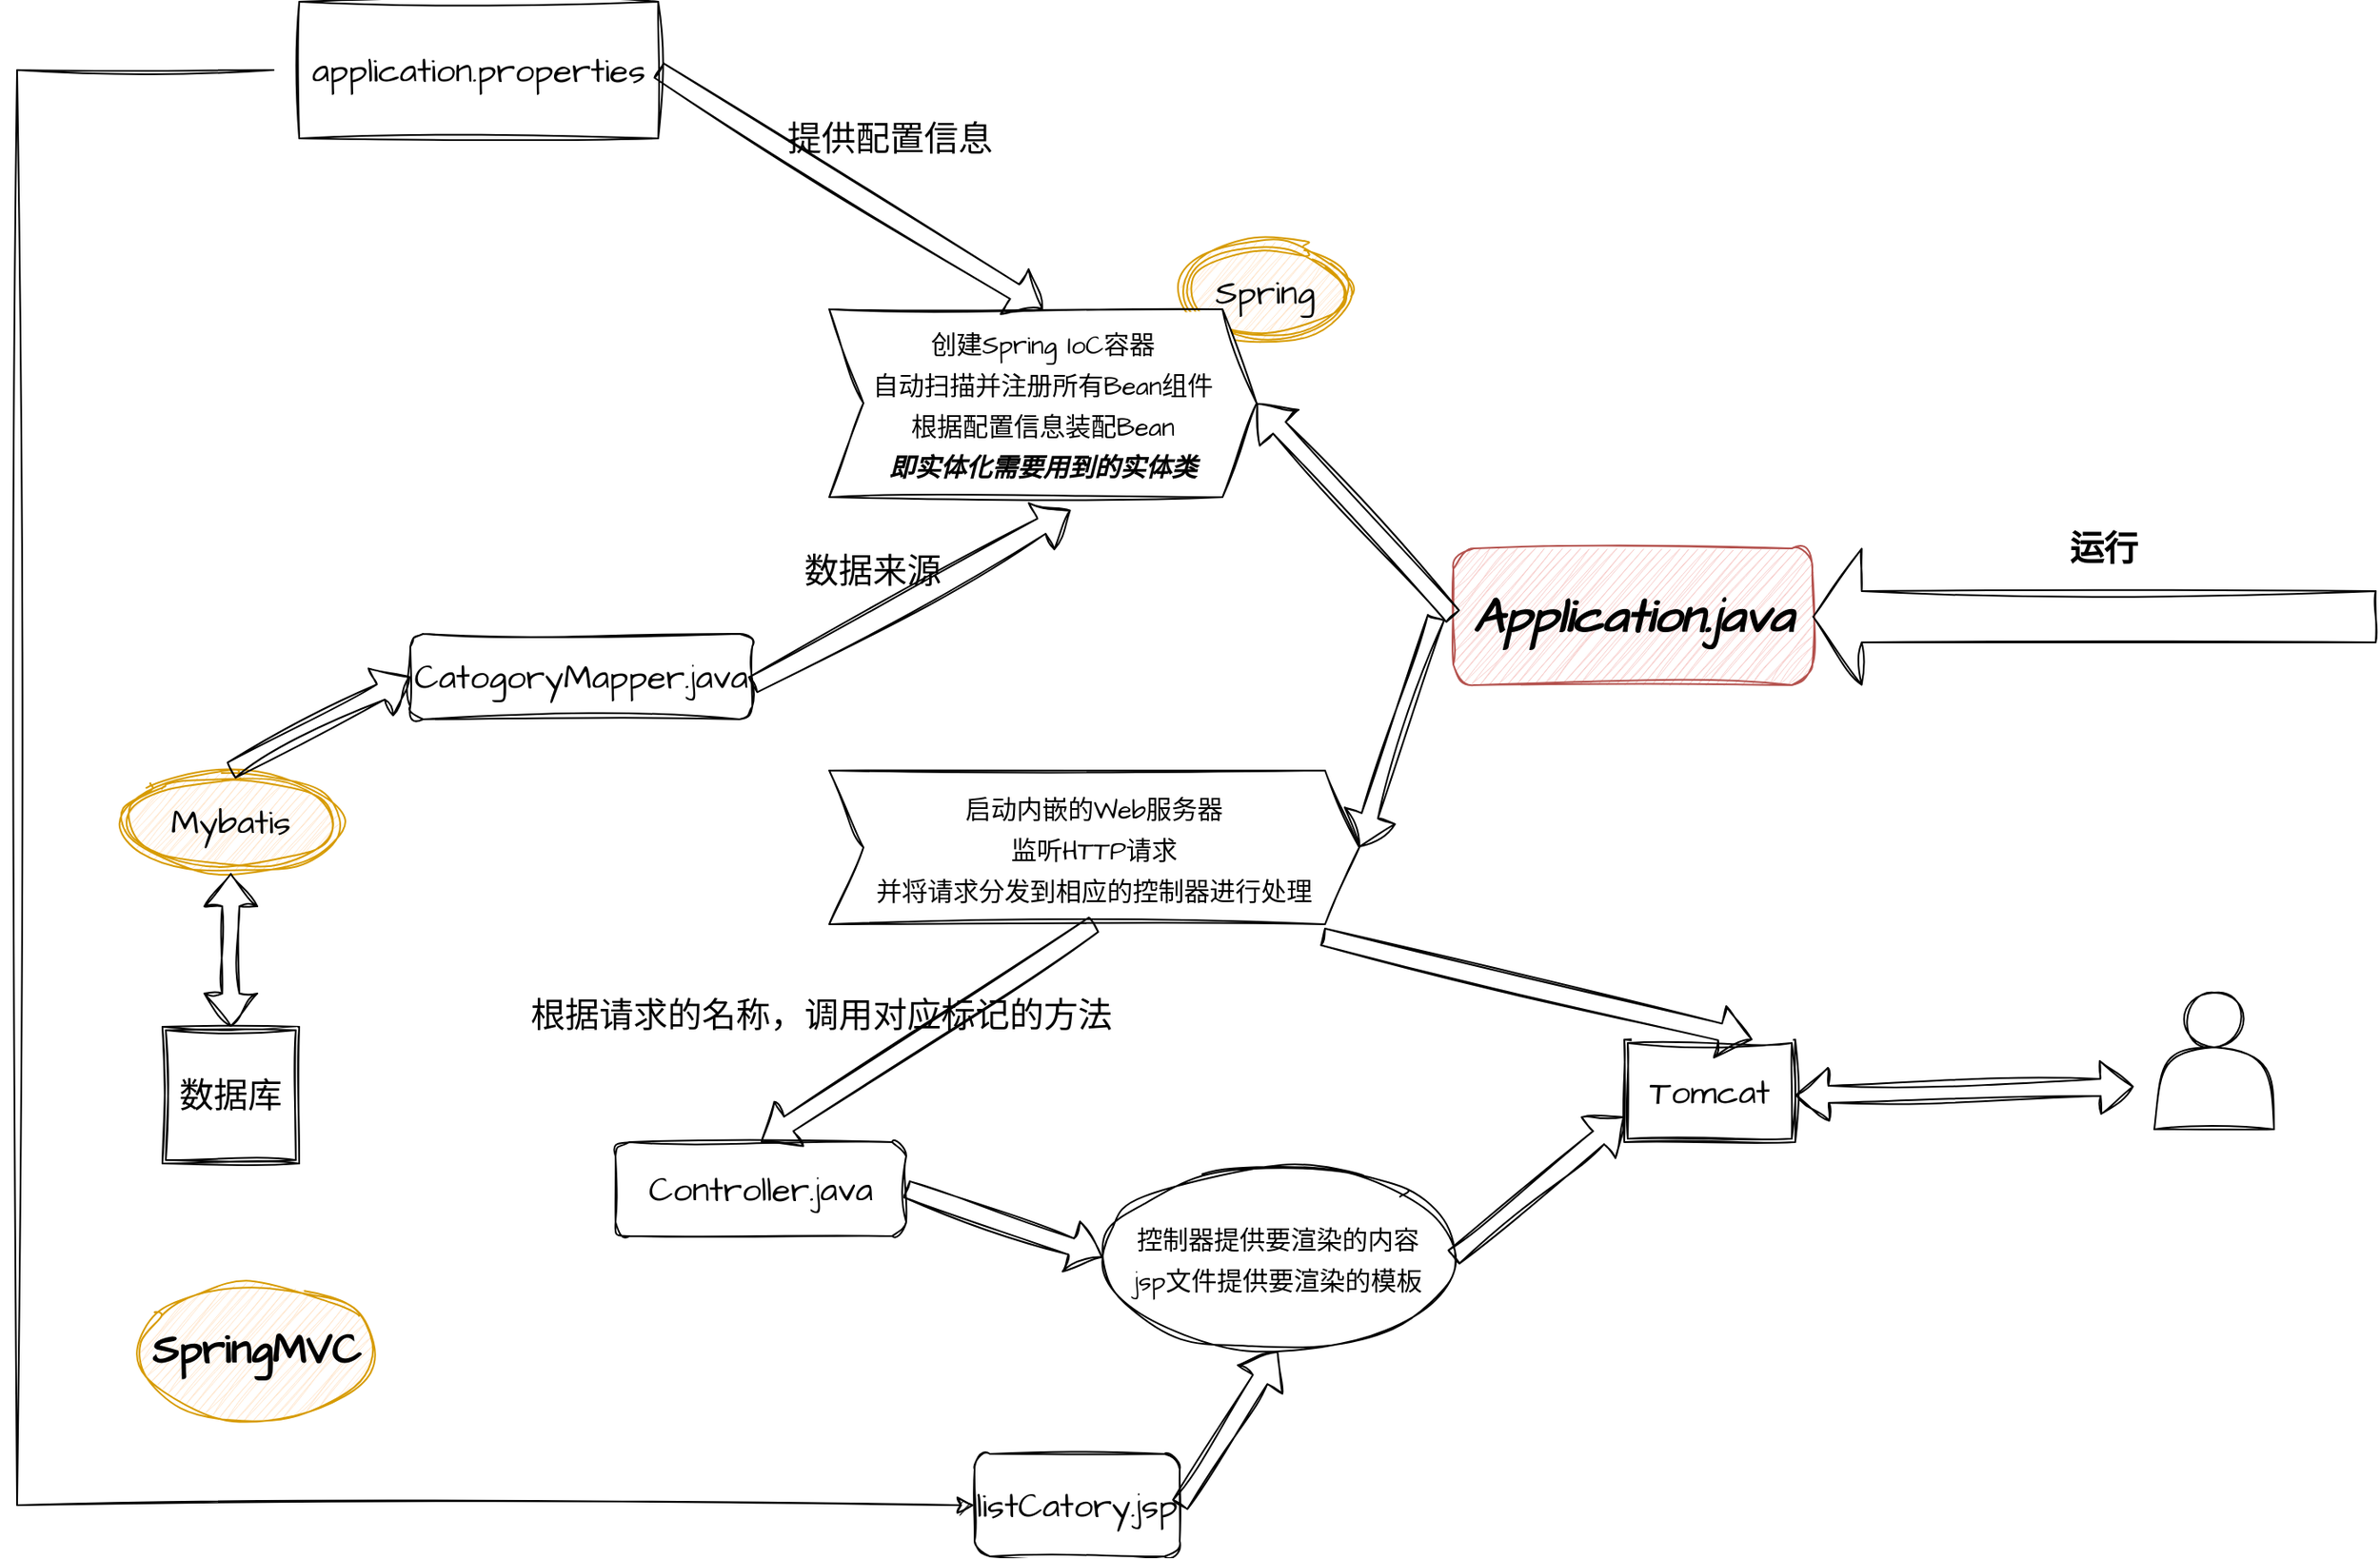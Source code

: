 <mxfile version="21.4.0" type="github">
  <diagram name="第 1 页" id="uDEOaM6BUH3uqSDQIJBq">
    <mxGraphModel dx="2068" dy="856" grid="1" gridSize="10" guides="1" tooltips="1" connect="1" arrows="1" fold="1" page="1" pageScale="1" pageWidth="1920" pageHeight="1200" math="0" shadow="0">
      <root>
        <mxCell id="0" />
        <mxCell id="1" parent="0" />
        <mxCell id="EhlJXv1trMDnH_j5cP6g-1" value="&lt;i style=&quot;&quot;&gt;&lt;b&gt;&lt;font style=&quot;font-size: 28px;&quot;&gt;Application.java&lt;/font&gt;&lt;/b&gt;&lt;/i&gt;" style="rounded=1;whiteSpace=wrap;html=1;sketch=1;hachureGap=4;jiggle=2;curveFitting=1;fontFamily=Architects Daughter;fontSource=https%3A%2F%2Ffonts.googleapis.com%2Fcss%3Ffamily%3DArchitects%2BDaughter;fontSize=20;fillColor=#f8cecc;strokeColor=#B5534F;" vertex="1" parent="1">
          <mxGeometry x="890" y="450" width="210" height="80" as="geometry" />
        </mxCell>
        <mxCell id="EhlJXv1trMDnH_j5cP6g-6" value="" style="shape=actor;whiteSpace=wrap;html=1;sketch=1;hachureGap=4;jiggle=2;curveFitting=1;fontFamily=Architects Daughter;fontSource=https%3A%2F%2Ffonts.googleapis.com%2Fcss%3Ffamily%3DArchitects%2BDaughter;fontSize=20;" vertex="1" parent="1">
          <mxGeometry x="1300" y="710" width="70" height="80" as="geometry" />
        </mxCell>
        <mxCell id="EhlJXv1trMDnH_j5cP6g-8" value="&lt;b&gt;运行&lt;/b&gt;" style="text;html=1;align=center;verticalAlign=middle;resizable=0;points=[];autosize=1;strokeColor=none;fillColor=none;fontSize=20;fontFamily=Architects Daughter;" vertex="1" parent="1">
          <mxGeometry x="1240" y="430" width="60" height="40" as="geometry" />
        </mxCell>
        <mxCell id="EhlJXv1trMDnH_j5cP6g-9" value="Tomcat" style="shape=ext;double=1;rounded=0;whiteSpace=wrap;html=1;sketch=1;hachureGap=4;jiggle=2;curveFitting=1;fontFamily=Architects Daughter;fontSource=https%3A%2F%2Ffonts.googleapis.com%2Fcss%3Ffamily%3DArchitects%2BDaughter;fontSize=20;" vertex="1" parent="1">
          <mxGeometry x="990" y="737.5" width="100" height="60" as="geometry" />
        </mxCell>
        <mxCell id="EhlJXv1trMDnH_j5cP6g-10" value="Spring" style="ellipse;shape=doubleEllipse;whiteSpace=wrap;html=1;sketch=1;hachureGap=4;jiggle=2;curveFitting=1;fontFamily=Architects Daughter;fontSource=https%3A%2F%2Ffonts.googleapis.com%2Fcss%3Ffamily%3DArchitects%2BDaughter;fontSize=20;fillColor=#ffe6cc;strokeColor=#d79b00;" vertex="1" parent="1">
          <mxGeometry x="730" y="270" width="100" height="60" as="geometry" />
        </mxCell>
        <mxCell id="EhlJXv1trMDnH_j5cP6g-11" value="&lt;font style=&quot;font-size: 24px;&quot;&gt;&lt;b&gt;SpringMVC&lt;/b&gt;&lt;/font&gt;" style="ellipse;whiteSpace=wrap;html=1;sketch=1;hachureGap=4;jiggle=2;curveFitting=1;fontFamily=Architects Daughter;fontSource=https%3A%2F%2Ffonts.googleapis.com%2Fcss%3Ffamily%3DArchitects%2BDaughter;fontSize=20;fillColor=#ffe6cc;strokeColor=#d79b00;" vertex="1" parent="1">
          <mxGeometry x="120" y="880" width="140" height="80" as="geometry" />
        </mxCell>
        <mxCell id="EhlJXv1trMDnH_j5cP6g-12" value="Mybatis" style="ellipse;shape=doubleEllipse;whiteSpace=wrap;html=1;sketch=1;hachureGap=4;jiggle=2;curveFitting=1;fontFamily=Architects Daughter;fontSource=https%3A%2F%2Ffonts.googleapis.com%2Fcss%3Ffamily%3DArchitects%2BDaughter;fontSize=20;fillColor=#ffe6cc;strokeColor=#d79b00;" vertex="1" parent="1">
          <mxGeometry x="110" y="580" width="130" height="60" as="geometry" />
        </mxCell>
        <mxCell id="EhlJXv1trMDnH_j5cP6g-14" value="Controller.java" style="rounded=1;whiteSpace=wrap;html=1;sketch=1;hachureGap=4;jiggle=2;curveFitting=1;fontFamily=Architects Daughter;fontSource=https%3A%2F%2Ffonts.googleapis.com%2Fcss%3Ffamily%3DArchitects%2BDaughter;fontSize=20;" vertex="1" parent="1">
          <mxGeometry x="400" y="797.5" width="170" height="55" as="geometry" />
        </mxCell>
        <mxCell id="EhlJXv1trMDnH_j5cP6g-15" value="CatogoryMapper.java" style="rounded=1;whiteSpace=wrap;html=1;sketch=1;hachureGap=4;jiggle=2;curveFitting=1;fontFamily=Architects Daughter;fontSource=https%3A%2F%2Ffonts.googleapis.com%2Fcss%3Ffamily%3DArchitects%2BDaughter;fontSize=20;" vertex="1" parent="1">
          <mxGeometry x="280" y="500" width="200" height="50" as="geometry" />
        </mxCell>
        <mxCell id="EhlJXv1trMDnH_j5cP6g-16" value="" style="shape=flexArrow;endArrow=classic;startArrow=classic;html=1;rounded=0;sketch=1;hachureGap=4;jiggle=2;curveFitting=1;fontFamily=Architects Daughter;fontSource=https%3A%2F%2Ffonts.googleapis.com%2Fcss%3Ffamily%3DArchitects%2BDaughter;fontSize=16;entryX=0.1;entryY=0.5;entryDx=0;entryDy=0;entryPerimeter=0;" edge="1" parent="1">
          <mxGeometry width="100" height="100" relative="1" as="geometry">
            <mxPoint x="1090" y="770" as="sourcePoint" />
            <mxPoint x="1288" y="765" as="targetPoint" />
          </mxGeometry>
        </mxCell>
        <mxCell id="EhlJXv1trMDnH_j5cP6g-29" value="数据库" style="shape=ext;double=1;whiteSpace=wrap;html=1;aspect=fixed;sketch=1;hachureGap=4;jiggle=2;curveFitting=1;fontFamily=Architects Daughter;fontSource=https%3A%2F%2Ffonts.googleapis.com%2Fcss%3Ffamily%3DArchitects%2BDaughter;fontSize=20;" vertex="1" parent="1">
          <mxGeometry x="135" y="730" width="80" height="80" as="geometry" />
        </mxCell>
        <mxCell id="EhlJXv1trMDnH_j5cP6g-30" value="&lt;font style=&quot;font-size: 15px;&quot;&gt;创建Spring IoC容器&lt;br&gt;自动扫描并注册所有Bean组件&lt;br&gt;根据配置信息装配Bean&lt;br&gt;&lt;i&gt;&lt;b&gt;即实体化需要用到的实体类&lt;/b&gt;&lt;/i&gt;&lt;br&gt;&lt;/font&gt;" style="shape=step;perimeter=stepPerimeter;whiteSpace=wrap;html=1;fixedSize=1;sketch=1;hachureGap=4;jiggle=2;curveFitting=1;fontFamily=Architects Daughter;fontSource=https%3A%2F%2Ffonts.googleapis.com%2Fcss%3Ffamily%3DArchitects%2BDaughter;fontSize=20;" vertex="1" parent="1">
          <mxGeometry x="525" y="310" width="250" height="110" as="geometry" />
        </mxCell>
        <mxCell id="EhlJXv1trMDnH_j5cP6g-31" value="" style="shape=flexArrow;endArrow=classic;startArrow=classic;html=1;rounded=0;sketch=1;hachureGap=4;jiggle=2;curveFitting=1;fontFamily=Architects Daughter;fontSource=https%3A%2F%2Ffonts.googleapis.com%2Fcss%3Ffamily%3DArchitects%2BDaughter;fontSize=16;entryX=0.5;entryY=1;entryDx=0;entryDy=0;exitX=0.5;exitY=0;exitDx=0;exitDy=0;" edge="1" parent="1" source="EhlJXv1trMDnH_j5cP6g-29" target="EhlJXv1trMDnH_j5cP6g-12">
          <mxGeometry width="100" height="100" relative="1" as="geometry">
            <mxPoint x="270" y="710" as="sourcePoint" />
            <mxPoint x="300" y="640" as="targetPoint" />
          </mxGeometry>
        </mxCell>
        <mxCell id="EhlJXv1trMDnH_j5cP6g-34" value="" style="shape=flexArrow;endArrow=classic;html=1;rounded=0;sketch=1;hachureGap=4;jiggle=2;curveFitting=1;fontFamily=Architects Daughter;fontSource=https%3A%2F%2Ffonts.googleapis.com%2Fcss%3Ffamily%3DArchitects%2BDaughter;fontSize=16;entryX=0.565;entryY=1.069;entryDx=0;entryDy=0;entryPerimeter=0;" edge="1" parent="1" target="EhlJXv1trMDnH_j5cP6g-30">
          <mxGeometry width="50" height="50" relative="1" as="geometry">
            <mxPoint x="480" y="530" as="sourcePoint" />
            <mxPoint x="530" y="480" as="targetPoint" />
          </mxGeometry>
        </mxCell>
        <mxCell id="EhlJXv1trMDnH_j5cP6g-35" value="" style="shape=flexArrow;endArrow=classic;html=1;rounded=0;sketch=1;hachureGap=4;jiggle=2;curveFitting=1;fontFamily=Architects Daughter;fontSource=https%3A%2F%2Ffonts.googleapis.com%2Fcss%3Ffamily%3DArchitects%2BDaughter;fontSize=16;exitX=0;exitY=0.5;exitDx=0;exitDy=0;entryX=1;entryY=0.5;entryDx=0;entryDy=0;" edge="1" parent="1" source="EhlJXv1trMDnH_j5cP6g-1" target="EhlJXv1trMDnH_j5cP6g-30">
          <mxGeometry width="50" height="50" relative="1" as="geometry">
            <mxPoint x="500" y="470" as="sourcePoint" />
            <mxPoint x="550" y="420" as="targetPoint" />
          </mxGeometry>
        </mxCell>
        <mxCell id="EhlJXv1trMDnH_j5cP6g-36" value="" style="shape=flexArrow;endArrow=classic;html=1;rounded=0;sketch=1;hachureGap=4;jiggle=2;curveFitting=1;fontFamily=Architects Daughter;fontSource=https%3A%2F%2Ffonts.googleapis.com%2Fcss%3Ffamily%3DArchitects%2BDaughter;fontSize=16;entryX=1;entryY=0.5;entryDx=0;entryDy=0;endWidth=48.571;endSize=9.12;width=30;" edge="1" parent="1" target="EhlJXv1trMDnH_j5cP6g-1">
          <mxGeometry width="50" height="50" relative="1" as="geometry">
            <mxPoint x="1430" y="490" as="sourcePoint" />
            <mxPoint x="750" y="490" as="targetPoint" />
          </mxGeometry>
        </mxCell>
        <mxCell id="EhlJXv1trMDnH_j5cP6g-37" value="数据来源" style="text;html=1;align=center;verticalAlign=middle;resizable=0;points=[];autosize=1;strokeColor=none;fillColor=none;fontSize=20;fontFamily=Architects Daughter;" vertex="1" parent="1">
          <mxGeometry x="500" y="443" width="100" height="40" as="geometry" />
        </mxCell>
        <mxCell id="EhlJXv1trMDnH_j5cP6g-44" value="application.properties" style="whiteSpace=wrap;html=1;sketch=1;hachureGap=4;jiggle=2;curveFitting=1;fontFamily=Architects Daughter;fontSource=https%3A%2F%2Ffonts.googleapis.com%2Fcss%3Ffamily%3DArchitects%2BDaughter;fontSize=20;" vertex="1" parent="1">
          <mxGeometry x="215" y="130" width="210" height="80" as="geometry" />
        </mxCell>
        <mxCell id="EhlJXv1trMDnH_j5cP6g-45" value="" style="shape=flexArrow;endArrow=classic;html=1;rounded=0;sketch=1;hachureGap=4;jiggle=2;curveFitting=1;fontFamily=Architects Daughter;fontSource=https%3A%2F%2Ffonts.googleapis.com%2Fcss%3Ffamily%3DArchitects%2BDaughter;fontSize=16;entryX=0;entryY=0.5;entryDx=0;entryDy=0;exitX=0.5;exitY=0;exitDx=0;exitDy=0;" edge="1" parent="1" source="EhlJXv1trMDnH_j5cP6g-12" target="EhlJXv1trMDnH_j5cP6g-15">
          <mxGeometry width="50" height="50" relative="1" as="geometry">
            <mxPoint x="590" y="570" as="sourcePoint" />
            <mxPoint x="640" y="520" as="targetPoint" />
          </mxGeometry>
        </mxCell>
        <mxCell id="EhlJXv1trMDnH_j5cP6g-46" value="" style="shape=flexArrow;endArrow=classic;html=1;rounded=0;sketch=1;hachureGap=4;jiggle=2;curveFitting=1;fontFamily=Architects Daughter;fontSource=https%3A%2F%2Ffonts.googleapis.com%2Fcss%3Ffamily%3DArchitects%2BDaughter;fontSize=16;exitX=1;exitY=0.5;exitDx=0;exitDy=0;entryX=0.5;entryY=0;entryDx=0;entryDy=0;" edge="1" parent="1" source="EhlJXv1trMDnH_j5cP6g-44" target="EhlJXv1trMDnH_j5cP6g-30">
          <mxGeometry width="50" height="50" relative="1" as="geometry">
            <mxPoint x="590" y="570" as="sourcePoint" />
            <mxPoint x="640" y="520" as="targetPoint" />
          </mxGeometry>
        </mxCell>
        <mxCell id="EhlJXv1trMDnH_j5cP6g-47" value="提供配置信息" style="text;html=1;align=center;verticalAlign=middle;resizable=0;points=[];autosize=1;strokeColor=none;fillColor=none;fontSize=20;fontFamily=Architects Daughter;" vertex="1" parent="1">
          <mxGeometry x="490" y="190" width="140" height="40" as="geometry" />
        </mxCell>
        <mxCell id="EhlJXv1trMDnH_j5cP6g-48" value="&lt;font style=&quot;font-size: 15px;&quot;&gt;启动内嵌的Web服务器&lt;br&gt;监听HTTP请求&lt;br&gt;并将请求分发到相应的控制器进行处理&lt;/font&gt;" style="shape=step;perimeter=stepPerimeter;whiteSpace=wrap;html=1;fixedSize=1;sketch=1;hachureGap=4;jiggle=2;curveFitting=1;fontFamily=Architects Daughter;fontSource=https%3A%2F%2Ffonts.googleapis.com%2Fcss%3Ffamily%3DArchitects%2BDaughter;fontSize=20;" vertex="1" parent="1">
          <mxGeometry x="525" y="580" width="310" height="90" as="geometry" />
        </mxCell>
        <mxCell id="EhlJXv1trMDnH_j5cP6g-54" value="" style="shape=flexArrow;endArrow=classic;html=1;rounded=0;sketch=1;hachureGap=4;jiggle=2;curveFitting=1;fontFamily=Architects Daughter;fontSource=https%3A%2F%2Ffonts.googleapis.com%2Fcss%3Ffamily%3DArchitects%2BDaughter;fontSize=16;entryX=1;entryY=0.5;entryDx=0;entryDy=0;" edge="1" parent="1" target="EhlJXv1trMDnH_j5cP6g-48">
          <mxGeometry width="50" height="50" relative="1" as="geometry">
            <mxPoint x="880" y="490" as="sourcePoint" />
            <mxPoint x="940" y="530" as="targetPoint" />
          </mxGeometry>
        </mxCell>
        <mxCell id="EhlJXv1trMDnH_j5cP6g-55" value="" style="shape=flexArrow;endArrow=classic;html=1;rounded=0;sketch=1;hachureGap=4;jiggle=2;curveFitting=1;fontFamily=Architects Daughter;fontSource=https%3A%2F%2Ffonts.googleapis.com%2Fcss%3Ffamily%3DArchitects%2BDaughter;fontSize=16;entryX=0.5;entryY=0;entryDx=0;entryDy=0;exitX=0.5;exitY=1;exitDx=0;exitDy=0;" edge="1" parent="1" source="EhlJXv1trMDnH_j5cP6g-48" target="EhlJXv1trMDnH_j5cP6g-14">
          <mxGeometry width="50" height="50" relative="1" as="geometry">
            <mxPoint x="920" y="770" as="sourcePoint" />
            <mxPoint x="970" y="720" as="targetPoint" />
          </mxGeometry>
        </mxCell>
        <mxCell id="EhlJXv1trMDnH_j5cP6g-58" value="" style="shape=flexArrow;endArrow=classic;html=1;rounded=0;sketch=1;hachureGap=4;jiggle=2;curveFitting=1;fontFamily=Architects Daughter;fontSource=https%3A%2F%2Ffonts.googleapis.com%2Fcss%3Ffamily%3DArchitects%2BDaughter;fontSize=16;entryX=0.75;entryY=0;entryDx=0;entryDy=0;exitX=0.93;exitY=1.081;exitDx=0;exitDy=0;exitPerimeter=0;" edge="1" parent="1" source="EhlJXv1trMDnH_j5cP6g-48" target="EhlJXv1trMDnH_j5cP6g-9">
          <mxGeometry width="50" height="50" relative="1" as="geometry">
            <mxPoint x="850" y="760" as="sourcePoint" />
            <mxPoint x="900" y="710" as="targetPoint" />
          </mxGeometry>
        </mxCell>
        <mxCell id="EhlJXv1trMDnH_j5cP6g-60" value="根据请求的名称，调用对应标记的方法" style="text;html=1;align=center;verticalAlign=middle;resizable=0;points=[];autosize=1;strokeColor=none;fillColor=none;fontSize=20;fontFamily=Architects Daughter;" vertex="1" parent="1">
          <mxGeometry x="340" y="703" width="360" height="40" as="geometry" />
        </mxCell>
        <mxCell id="EhlJXv1trMDnH_j5cP6g-62" value="listCatory.jsp" style="rounded=1;whiteSpace=wrap;html=1;sketch=1;hachureGap=4;jiggle=2;curveFitting=1;fontFamily=Architects Daughter;fontSource=https%3A%2F%2Ffonts.googleapis.com%2Fcss%3Ffamily%3DArchitects%2BDaughter;fontSize=20;" vertex="1" parent="1">
          <mxGeometry x="610" y="980" width="120" height="60" as="geometry" />
        </mxCell>
        <mxCell id="EhlJXv1trMDnH_j5cP6g-64" value="" style="edgeStyle=elbowEdgeStyle;elbow=horizontal;endArrow=classic;html=1;curved=0;rounded=0;endSize=8;startSize=8;sketch=1;hachureGap=4;jiggle=2;curveFitting=1;fontFamily=Architects Daughter;fontSource=https%3A%2F%2Ffonts.googleapis.com%2Fcss%3Ffamily%3DArchitects%2BDaughter;fontSize=16;entryX=0;entryY=0.5;entryDx=0;entryDy=0;" edge="1" parent="1" target="EhlJXv1trMDnH_j5cP6g-62">
          <mxGeometry width="50" height="50" relative="1" as="geometry">
            <mxPoint x="200" y="170" as="sourcePoint" />
            <mxPoint x="140" y="320" as="targetPoint" />
            <Array as="points">
              <mxPoint x="50" y="660" />
            </Array>
          </mxGeometry>
        </mxCell>
        <mxCell id="EhlJXv1trMDnH_j5cP6g-66" value="&lt;font style=&quot;font-size: 15px;&quot;&gt;控制器提供要渲染的内容&lt;br&gt;jsp文件提供要渲染的模板&lt;/font&gt;" style="ellipse;whiteSpace=wrap;html=1;sketch=1;hachureGap=4;jiggle=2;curveFitting=1;fontFamily=Architects Daughter;fontSource=https%3A%2F%2Ffonts.googleapis.com%2Fcss%3Ffamily%3DArchitects%2BDaughter;fontSize=20;" vertex="1" parent="1">
          <mxGeometry x="685" y="810" width="205" height="110" as="geometry" />
        </mxCell>
        <mxCell id="EhlJXv1trMDnH_j5cP6g-68" value="" style="shape=flexArrow;endArrow=classic;html=1;rounded=0;sketch=1;hachureGap=4;jiggle=2;curveFitting=1;fontFamily=Architects Daughter;fontSource=https%3A%2F%2Ffonts.googleapis.com%2Fcss%3Ffamily%3DArchitects%2BDaughter;fontSize=16;entryX=0;entryY=0.5;entryDx=0;entryDy=0;exitX=1;exitY=0.5;exitDx=0;exitDy=0;" edge="1" parent="1" source="EhlJXv1trMDnH_j5cP6g-14" target="EhlJXv1trMDnH_j5cP6g-66">
          <mxGeometry width="50" height="50" relative="1" as="geometry">
            <mxPoint x="590" y="800" as="sourcePoint" />
            <mxPoint x="640" y="750" as="targetPoint" />
          </mxGeometry>
        </mxCell>
        <mxCell id="EhlJXv1trMDnH_j5cP6g-69" value="" style="shape=flexArrow;endArrow=classic;html=1;rounded=0;sketch=1;hachureGap=4;jiggle=2;curveFitting=1;fontFamily=Architects Daughter;fontSource=https%3A%2F%2Ffonts.googleapis.com%2Fcss%3Ffamily%3DArchitects%2BDaughter;fontSize=16;exitX=1;exitY=0.5;exitDx=0;exitDy=0;entryX=0.5;entryY=1;entryDx=0;entryDy=0;" edge="1" parent="1" source="EhlJXv1trMDnH_j5cP6g-62" target="EhlJXv1trMDnH_j5cP6g-66">
          <mxGeometry width="50" height="50" relative="1" as="geometry">
            <mxPoint x="590" y="800" as="sourcePoint" />
            <mxPoint x="640" y="750" as="targetPoint" />
          </mxGeometry>
        </mxCell>
        <mxCell id="EhlJXv1trMDnH_j5cP6g-70" value="" style="shape=flexArrow;endArrow=classic;html=1;rounded=0;sketch=1;hachureGap=4;jiggle=2;curveFitting=1;fontFamily=Architects Daughter;fontSource=https%3A%2F%2Ffonts.googleapis.com%2Fcss%3Ffamily%3DArchitects%2BDaughter;fontSize=16;entryX=0;entryY=0.75;entryDx=0;entryDy=0;exitX=1;exitY=0.5;exitDx=0;exitDy=0;" edge="1" parent="1" source="EhlJXv1trMDnH_j5cP6g-66" target="EhlJXv1trMDnH_j5cP6g-9">
          <mxGeometry width="50" height="50" relative="1" as="geometry">
            <mxPoint x="590" y="800" as="sourcePoint" />
            <mxPoint x="640" y="750" as="targetPoint" />
          </mxGeometry>
        </mxCell>
      </root>
    </mxGraphModel>
  </diagram>
</mxfile>
